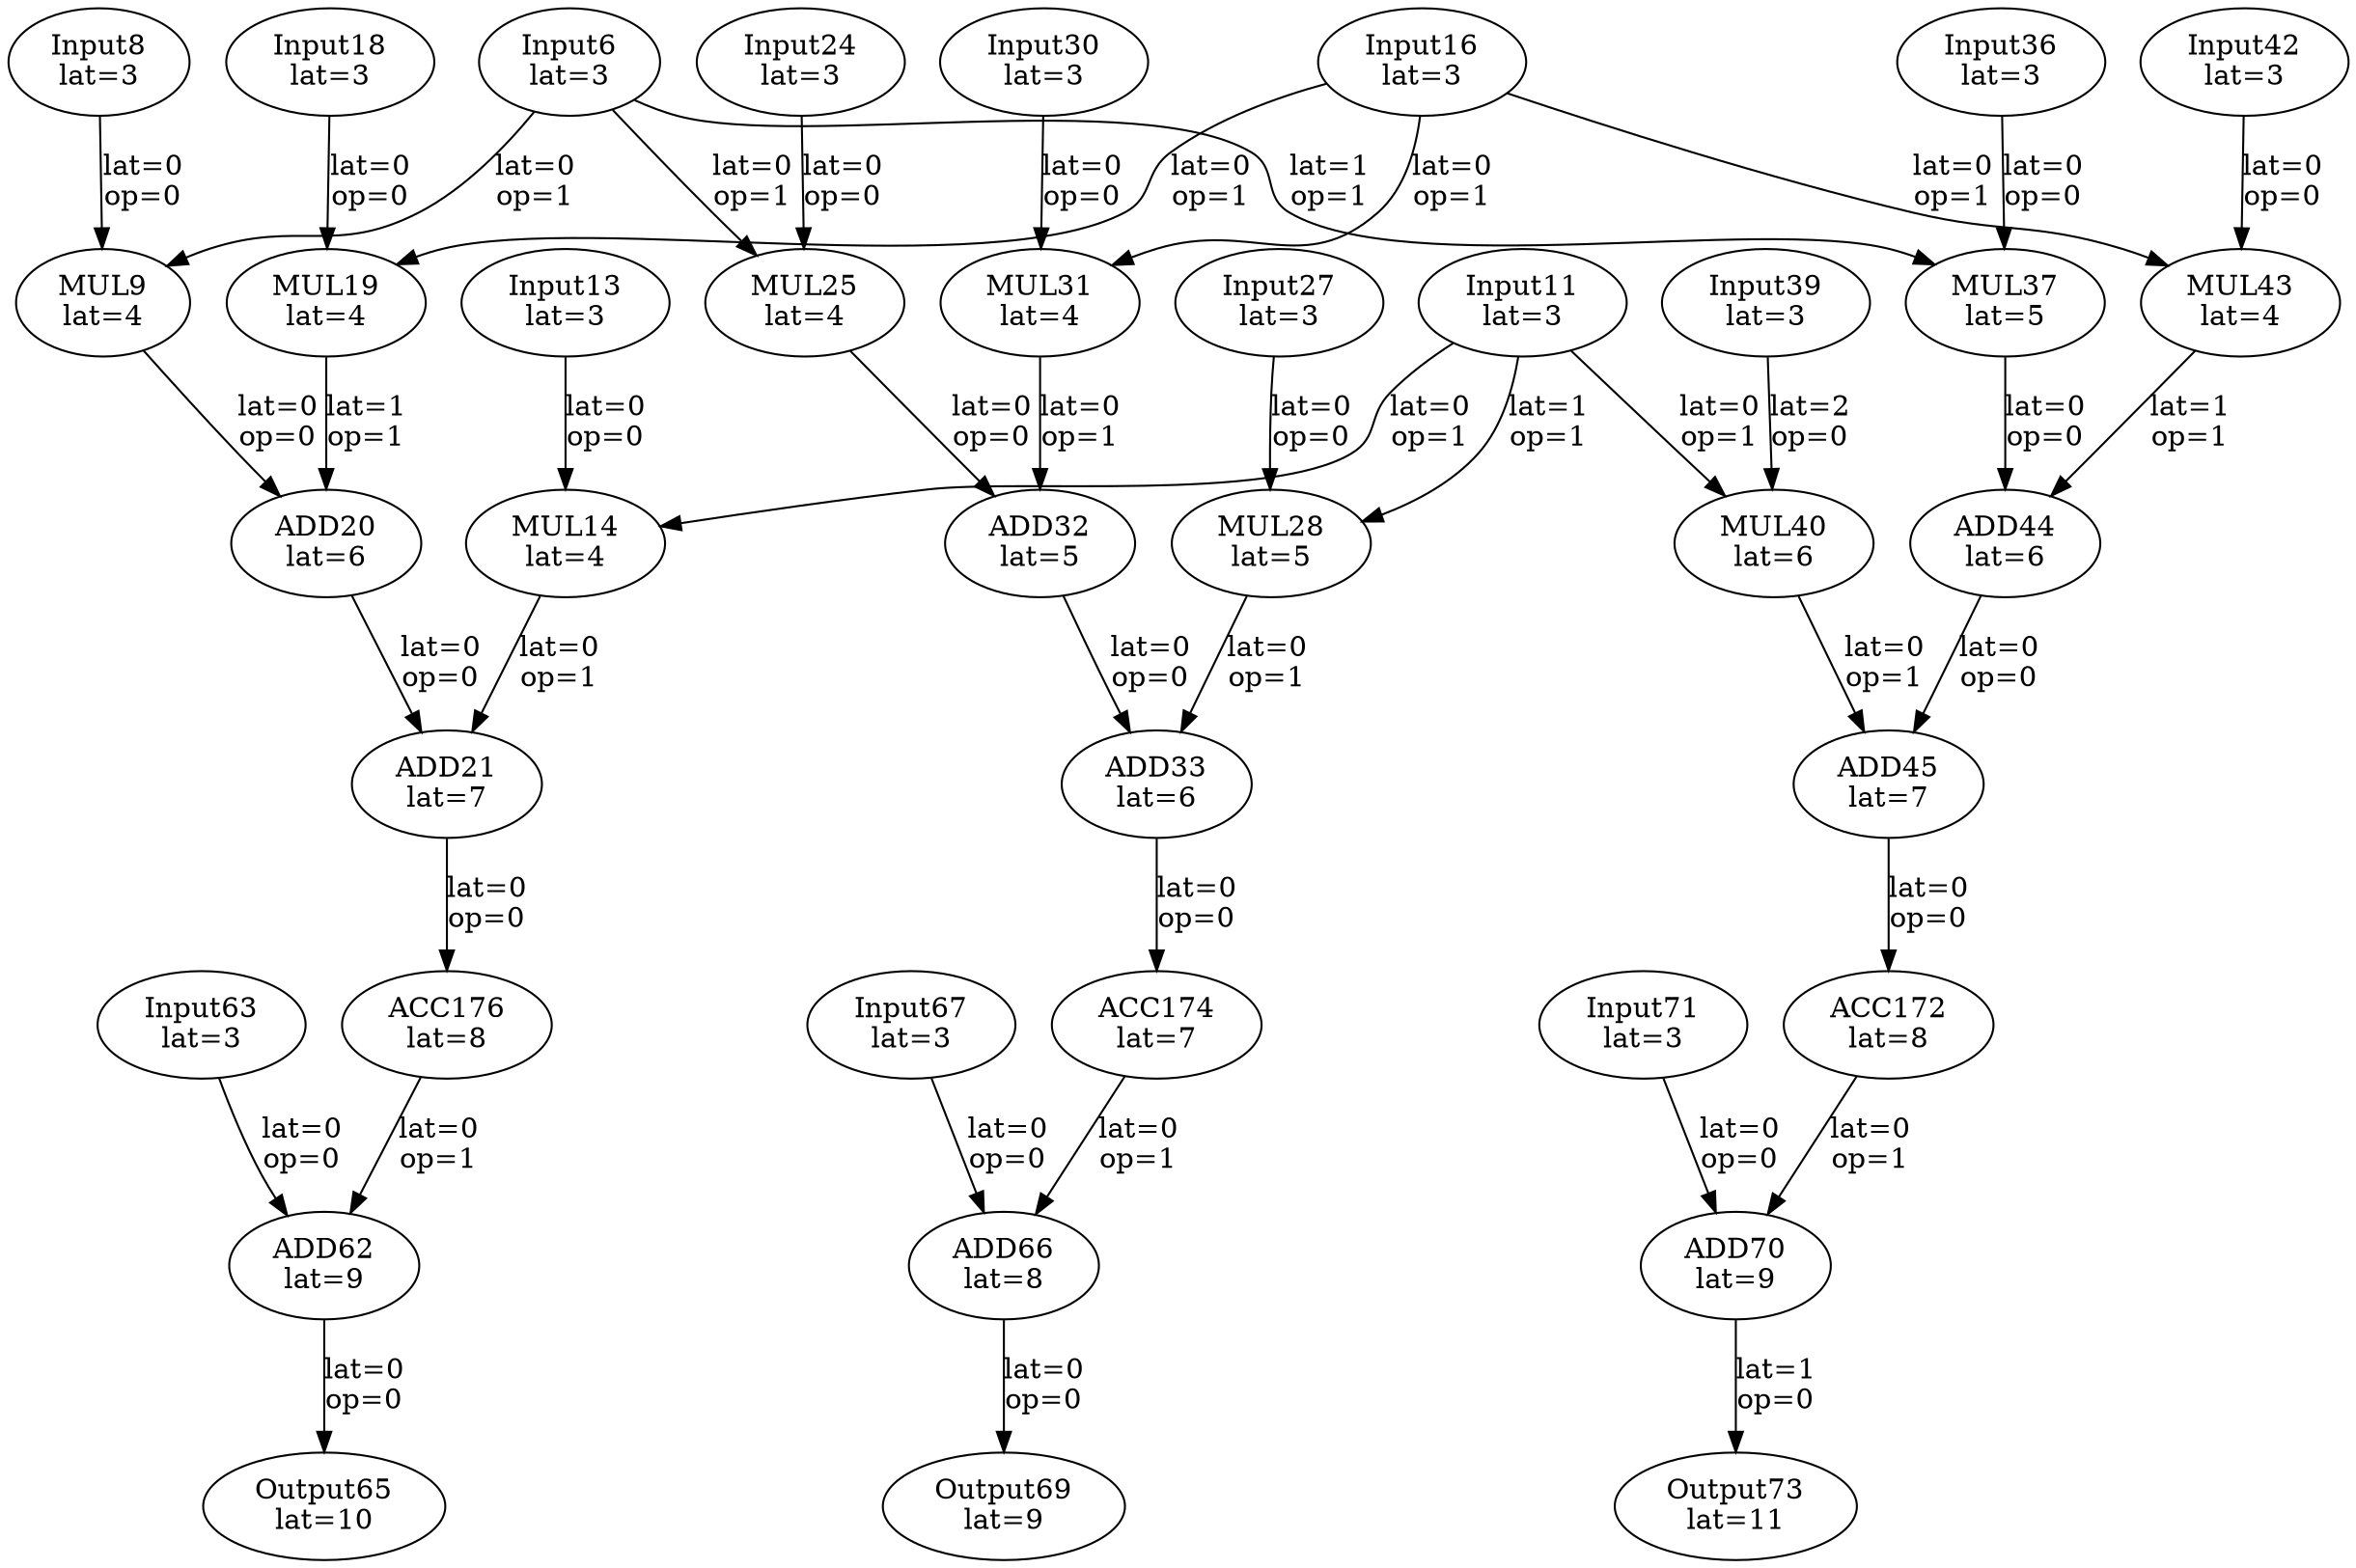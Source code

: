 Digraph G {
"Input6"[label = "\N\nlat=3"];
"Input8"[label = "\N\nlat=3"];
"MUL9"[label = "\N\nlat=4"];
"Input8"->"MUL9"[label = "lat=0\nop=0"];
"Input6"->"MUL9"[label = "lat=0\nop=1"];
"Input11"[label = "\N\nlat=3"];
"Input13"[label = "\N\nlat=3"];
"MUL14"[label = "\N\nlat=4"];
"Input13"->"MUL14"[label = "lat=0\nop=0"];
"Input11"->"MUL14"[label = "lat=0\nop=1"];
"Input16"[label = "\N\nlat=3"];
"Input18"[label = "\N\nlat=3"];
"MUL19"[label = "\N\nlat=4"];
"Input18"->"MUL19"[label = "lat=0\nop=0"];
"Input16"->"MUL19"[label = "lat=0\nop=1"];
"ADD20"[label = "\N\nlat=6"];
"MUL9"->"ADD20"[label = "lat=0\nop=0"];
"MUL19"->"ADD20"[label = "lat=1\nop=1"];
"ADD21"[label = "\N\nlat=7"];
"ADD20"->"ADD21"[label = "lat=0\nop=0"];
"MUL14"->"ADD21"[label = "lat=0\nop=1"];
"Input24"[label = "\N\nlat=3"];
"MUL25"[label = "\N\nlat=4"];
"Input24"->"MUL25"[label = "lat=0\nop=0"];
"Input6"->"MUL25"[label = "lat=0\nop=1"];
"Input27"[label = "\N\nlat=3"];
"MUL28"[label = "\N\nlat=5"];
"Input27"->"MUL28"[label = "lat=0\nop=0"];
"Input11"->"MUL28"[label = "lat=1\nop=1"];
"Input30"[label = "\N\nlat=3"];
"MUL31"[label = "\N\nlat=4"];
"Input30"->"MUL31"[label = "lat=0\nop=0"];
"Input16"->"MUL31"[label = "lat=0\nop=1"];
"ADD32"[label = "\N\nlat=5"];
"MUL25"->"ADD32"[label = "lat=0\nop=0"];
"MUL31"->"ADD32"[label = "lat=0\nop=1"];
"ADD33"[label = "\N\nlat=6"];
"ADD32"->"ADD33"[label = "lat=0\nop=0"];
"MUL28"->"ADD33"[label = "lat=0\nop=1"];
"Input36"[label = "\N\nlat=3"];
"MUL37"[label = "\N\nlat=5"];
"Input36"->"MUL37"[label = "lat=0\nop=0"];
"Input6"->"MUL37"[label = "lat=1\nop=1"];
"Input39"[label = "\N\nlat=3"];
"MUL40"[label = "\N\nlat=6"];
"Input39"->"MUL40"[label = "lat=2\nop=0"];
"Input11"->"MUL40"[label = "lat=0\nop=1"];
"Input42"[label = "\N\nlat=3"];
"MUL43"[label = "\N\nlat=4"];
"Input42"->"MUL43"[label = "lat=0\nop=0"];
"Input16"->"MUL43"[label = "lat=0\nop=1"];
"ADD44"[label = "\N\nlat=6"];
"MUL37"->"ADD44"[label = "lat=0\nop=0"];
"MUL43"->"ADD44"[label = "lat=1\nop=1"];
"ADD45"[label = "\N\nlat=7"];
"ADD44"->"ADD45"[label = "lat=0\nop=0"];
"MUL40"->"ADD45"[label = "lat=0\nop=1"];
"ADD62"[label = "\N\nlat=9"];
"Input63"->"ADD62"[label = "lat=0\nop=0"];
"ACC176"->"ADD62"[label = "lat=0\nop=1"];
"Input63"[label = "\N\nlat=3"];
"Output65"[label = "\N\nlat=10"];
"ADD62"->"Output65"[label = "lat=0\nop=0"];
"ADD66"[label = "\N\nlat=8"];
"Input67"->"ADD66"[label = "lat=0\nop=0"];
"ACC174"->"ADD66"[label = "lat=0\nop=1"];
"Input67"[label = "\N\nlat=3"];
"Output69"[label = "\N\nlat=9"];
"ADD66"->"Output69"[label = "lat=0\nop=0"];
"ADD70"[label = "\N\nlat=9"];
"Input71"->"ADD70"[label = "lat=0\nop=0"];
"ACC172"->"ADD70"[label = "lat=0\nop=1"];
"Input71"[label = "\N\nlat=3"];
"Output73"[label = "\N\nlat=11"];
"ADD70"->"Output73"[label = "lat=1\nop=0"];
"ACC172"[label = "\N\nlat=8"];
"ADD45"->"ACC172"[label = "lat=0\nop=0"];
"ACC174"[label = "\N\nlat=7"];
"ADD33"->"ACC174"[label = "lat=0\nop=0"];
"ACC176"[label = "\N\nlat=8"];
"ADD21"->"ACC176"[label = "lat=0\nop=0"];
}
